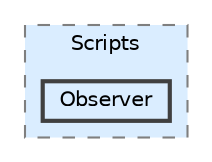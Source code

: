 digraph "C:/Users/gameuser/Desktop/NewArgo/ARGO-Endless-Runner/Assets/Scripts/Observer"
{
 // LATEX_PDF_SIZE
  bgcolor="transparent";
  edge [fontname=Helvetica,fontsize=10,labelfontname=Helvetica,labelfontsize=10];
  node [fontname=Helvetica,fontsize=10,shape=box,height=0.2,width=0.4];
  compound=true
  subgraph clusterdir_af5413a8905bce0705022ef095d12b21 {
    graph [ bgcolor="#daedff", pencolor="grey50", label="Scripts", fontname=Helvetica,fontsize=10 style="filled,dashed", URL="dir_af5413a8905bce0705022ef095d12b21.html",tooltip=""]
  dir_67395dcfd732469405cee9b0db2fdb3b [label="Observer", fillcolor="#daedff", color="grey25", style="filled,bold", URL="dir_67395dcfd732469405cee9b0db2fdb3b.html",tooltip=""];
  }
}
